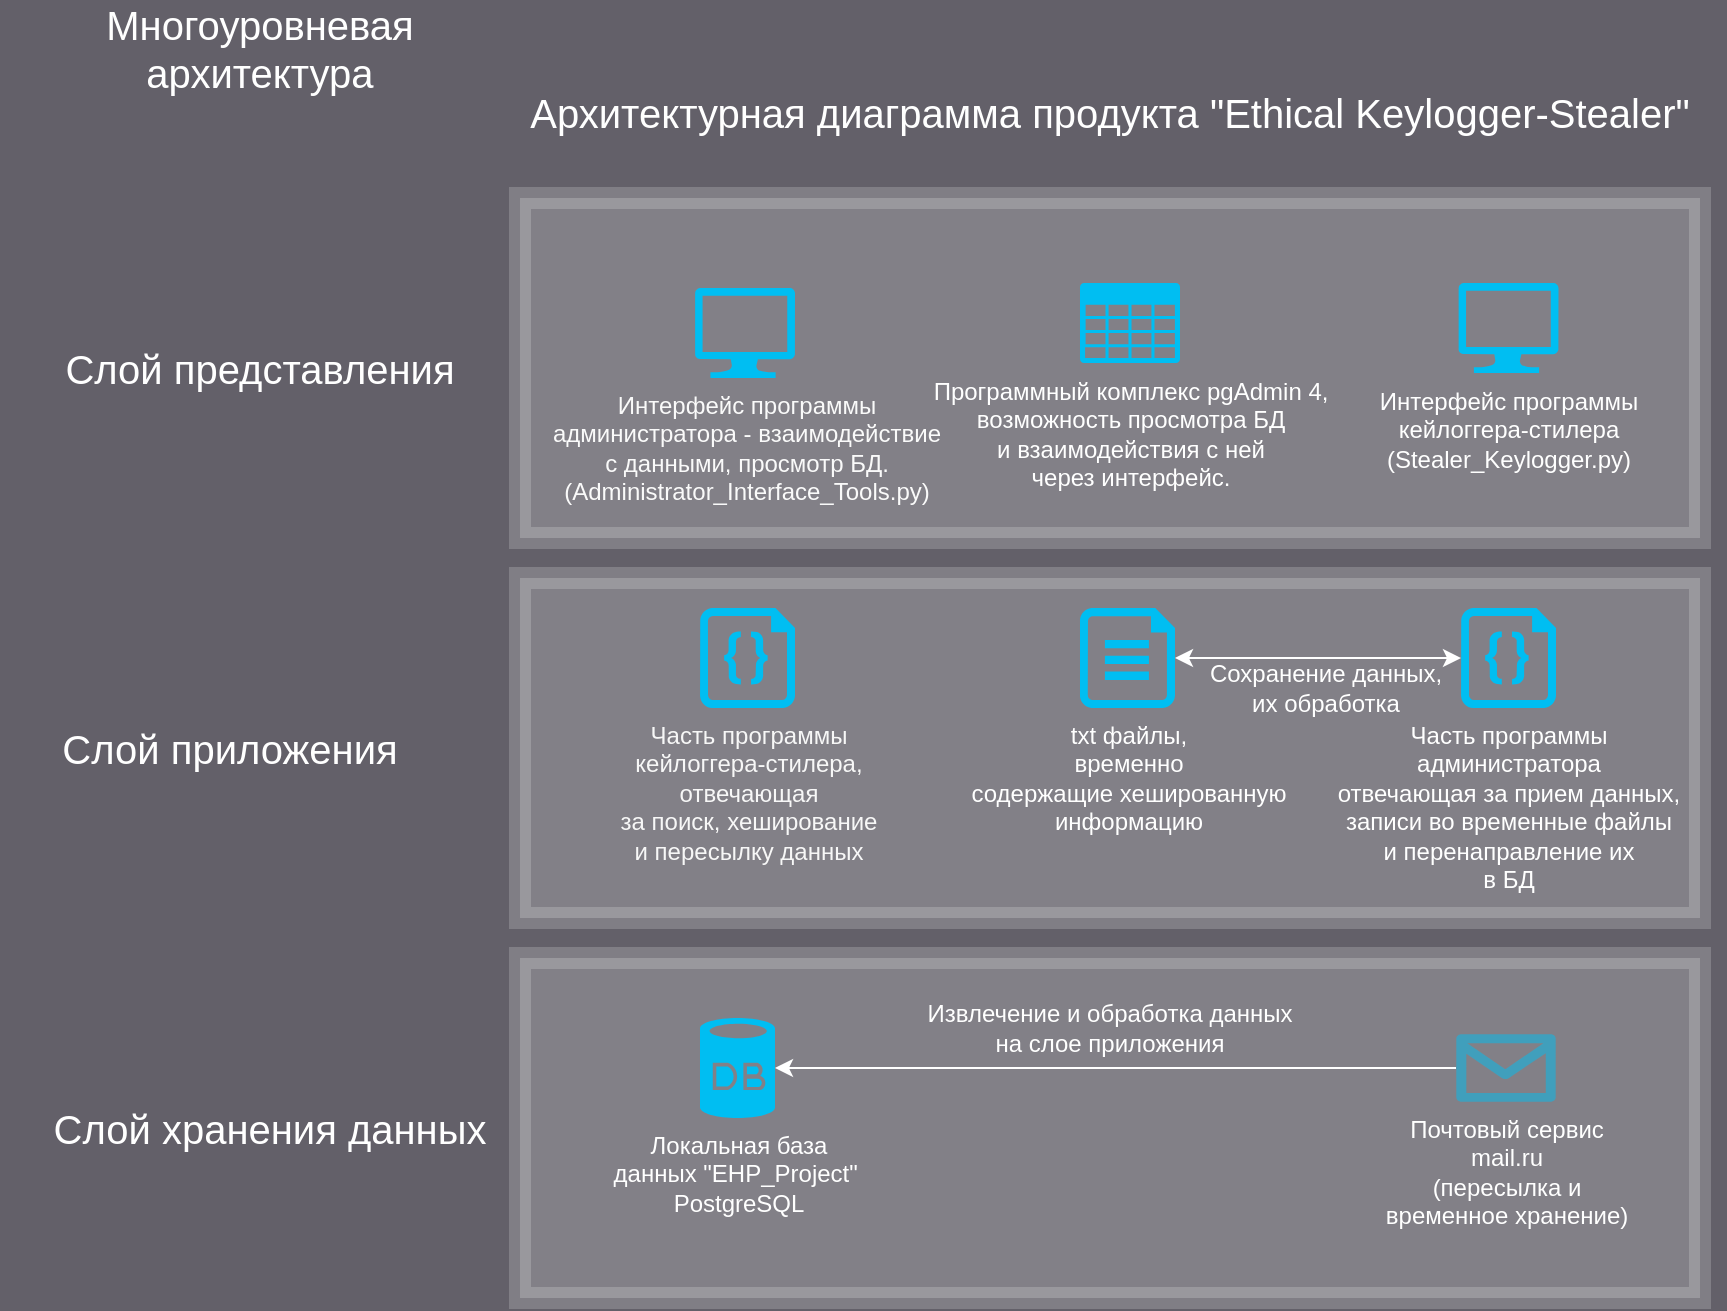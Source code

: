 <mxfile version="22.1.16" type="device">
  <diagram id="6a731a19-8d31-9384-78a2-239565b7b9f0" name="Page-1">
    <mxGraphModel dx="3527" dy="701" grid="1" gridSize="10" guides="1" tooltips="1" connect="1" arrows="1" fold="1" page="1" pageScale="1" pageWidth="2336" pageHeight="1654" background="#636069" math="0" shadow="0">
      <root>
        <mxCell id="0" />
        <mxCell id="1" parent="0" />
        <mxCell id="y2xdC5eJ9DVOGFncXR0_-2085" value="" style="rounded=0;whiteSpace=wrap;html=1;opacity=20;strokeWidth=11;strokeColor=#F2F2F2;" parent="1" vertex="1">
          <mxGeometry x="240" y="870" width="590" height="170" as="geometry" />
        </mxCell>
        <mxCell id="y2xdC5eJ9DVOGFncXR0_-2127" value="" style="rounded=0;whiteSpace=wrap;html=1;opacity=20;strokeWidth=11;strokeColor=#F2F2F2;" parent="1" vertex="1">
          <mxGeometry x="240" y="1060" width="590" height="170" as="geometry" />
        </mxCell>
        <mxCell id="y2xdC5eJ9DVOGFncXR0_-2128" value="" style="rounded=0;whiteSpace=wrap;html=1;opacity=20;strokeWidth=11;strokeColor=#F2F2F2;" parent="1" vertex="1">
          <mxGeometry x="240" y="1250" width="590" height="170" as="geometry" />
        </mxCell>
        <mxCell id="y2xdC5eJ9DVOGFncXR0_-2088" value="Слой представления" style="text;html=1;strokeColor=none;fillColor=none;align=center;verticalAlign=middle;whiteSpace=wrap;rounded=0;fontColor=#FFFFFF;fontSize=20;" parent="1" vertex="1">
          <mxGeometry x="-20" y="940" width="260" height="30" as="geometry" />
        </mxCell>
        <mxCell id="y2xdC5eJ9DVOGFncXR0_-2089" value="Слой приложения" style="text;html=1;strokeColor=none;fillColor=none;align=center;verticalAlign=middle;whiteSpace=wrap;rounded=0;fontColor=#FFFFFF;fontSize=20;" parent="1" vertex="1">
          <mxGeometry x="-10" y="1130" width="210" height="30" as="geometry" />
        </mxCell>
        <mxCell id="y2xdC5eJ9DVOGFncXR0_-2090" value="Слой хранения данных" style="text;html=1;strokeColor=none;fillColor=none;align=center;verticalAlign=middle;whiteSpace=wrap;rounded=0;fontColor=#FFFFFF;fontSize=20;" parent="1" vertex="1">
          <mxGeometry x="-20" y="1320" width="270" height="30" as="geometry" />
        </mxCell>
        <mxCell id="y2xdC5eJ9DVOGFncXR0_-2098" value="&lt;font color=&quot;#f7f7f7&quot;&gt;Часть программы &lt;br&gt;кейлоггера-стилера, &lt;br&gt;отвечающая &lt;br&gt;за поиск, хеширование&lt;br&gt;и пересылку данных&lt;/font&gt;" style="verticalLabelPosition=bottom;html=1;verticalAlign=top;align=center;strokeColor=none;fillColor=#00BEF2;shape=mxgraph.azure.code_file;pointerEvents=1;" parent="1" vertex="1">
          <mxGeometry x="330" y="1075" width="47.5" height="50" as="geometry" />
        </mxCell>
        <mxCell id="y2xdC5eJ9DVOGFncXR0_-2101" value="&lt;font color=&quot;#ffffff&quot;&gt;Часть программы&lt;br&gt;администратора&lt;br&gt;отвечающая за прием данных,&lt;br&gt;записи во временные файлы&lt;br&gt;и перенаправление их&lt;br&gt;в БД&lt;/font&gt;" style="verticalLabelPosition=bottom;html=1;verticalAlign=top;align=center;strokeColor=none;fillColor=#00BEF2;shape=mxgraph.azure.code_file;pointerEvents=1;" parent="1" vertex="1">
          <mxGeometry x="710.5" y="1075" width="47.5" height="50" as="geometry" />
        </mxCell>
        <mxCell id="y2xdC5eJ9DVOGFncXR0_-2103" value="&lt;font color=&quot;#ffffff&quot;&gt;txt файлы,&lt;br&gt;временно &lt;br&gt;содержащие хешированную&lt;br&gt;информацию&lt;/font&gt;" style="verticalLabelPosition=bottom;html=1;verticalAlign=top;align=center;strokeColor=none;fillColor=#00BEF2;shape=mxgraph.azure.file;pointerEvents=1;" parent="1" vertex="1">
          <mxGeometry x="520" y="1075" width="47.5" height="50" as="geometry" />
        </mxCell>
        <mxCell id="y2xdC5eJ9DVOGFncXR0_-2105" value="" style="endArrow=classic;startArrow=classic;html=1;rounded=0;exitX=1;exitY=0.5;exitDx=0;exitDy=0;exitPerimeter=0;entryX=0;entryY=0.5;entryDx=0;entryDy=0;entryPerimeter=0;fontColor=#FFFFFF;strokeColor=#FFFFFF;" parent="1" source="y2xdC5eJ9DVOGFncXR0_-2103" target="y2xdC5eJ9DVOGFncXR0_-2101" edge="1">
          <mxGeometry width="50" height="50" relative="1" as="geometry">
            <mxPoint x="420" y="1190" as="sourcePoint" />
            <mxPoint x="470" y="1140" as="targetPoint" />
          </mxGeometry>
        </mxCell>
        <mxCell id="y2xdC5eJ9DVOGFncXR0_-2109" value="&lt;font color=&quot;#ffffff&quot;&gt;Сохранение данных,&lt;br&gt;их обработка&lt;/font&gt;" style="text;html=1;strokeColor=none;fillColor=none;align=center;verticalAlign=middle;whiteSpace=wrap;rounded=0;" parent="1" vertex="1">
          <mxGeometry x="578" y="1105" width="130" height="20" as="geometry" />
        </mxCell>
        <mxCell id="y2xdC5eJ9DVOGFncXR0_-2110" value="Локальная база&lt;br&gt;данных &quot;EHP_Project&quot;&amp;nbsp;&lt;br&gt;PostgreSQL" style="verticalLabelPosition=bottom;html=1;verticalAlign=top;align=center;strokeColor=none;fillColor=#00BEF2;shape=mxgraph.azure.database;fontColor=#FFFFFF;" parent="1" vertex="1">
          <mxGeometry x="330" y="1280" width="37.5" height="50" as="geometry" />
        </mxCell>
        <mxCell id="y2xdC5eJ9DVOGFncXR0_-2113" value="&lt;font color=&quot;#ffffff&quot;&gt;Почтовый сервис&lt;br&gt;mail.ru&lt;br&gt;(пересылка и &lt;br&gt;временное хранение)&lt;br&gt;&lt;/font&gt;" style="verticalLabelPosition=bottom;html=1;verticalAlign=top;align=center;strokeColor=none;fillColor=#00BEF2;shape=mxgraph.azure.message;pointerEvents=1;" parent="1" vertex="1">
          <mxGeometry x="708" y="1288.12" width="50" height="33.75" as="geometry" />
        </mxCell>
        <mxCell id="y2xdC5eJ9DVOGFncXR0_-2115" value="Извлечение и обработка данных на слое приложения" style="text;html=1;strokeColor=none;fillColor=none;align=center;verticalAlign=middle;whiteSpace=wrap;rounded=0;fontColor=#FFFFFF;" parent="1" vertex="1">
          <mxGeometry x="442.01" y="1270" width="186" height="30" as="geometry" />
        </mxCell>
        <mxCell id="y2xdC5eJ9DVOGFncXR0_-2123" value="&lt;font color=&quot;#ffffff&quot; style=&quot;font-size: 12px;&quot;&gt;Программный комплекс pgAdmin 4,&lt;br&gt;возможность просмотра БД&lt;br&gt;и взаимодействия с ней&lt;br&gt;через интерфейс.&lt;br&gt;&lt;/font&gt;" style="verticalLabelPosition=bottom;html=1;verticalAlign=top;align=center;strokeColor=none;fillColor=#00BEF2;shape=mxgraph.azure.storage;pointerEvents=1;" parent="1" vertex="1">
          <mxGeometry x="520" y="912.5" width="50" height="40" as="geometry" />
        </mxCell>
        <mxCell id="y2xdC5eJ9DVOGFncXR0_-2125" value="&lt;font color=&quot;#fafafa&quot;&gt;Интерфейс программы&lt;br style=&quot;border-color: var(--border-color);&quot;&gt;администратора - взаимодействие &lt;br&gt;с данными, просмотр БД.&lt;br style=&quot;border-color: var(--border-color);&quot;&gt;(Administrator_Interface_Tools.py)&lt;/font&gt;" style="verticalLabelPosition=bottom;html=1;verticalAlign=top;align=center;strokeColor=none;fillColor=#00BEF2;shape=mxgraph.azure.computer;pointerEvents=1;" parent="1" vertex="1">
          <mxGeometry x="327.5" y="915" width="50" height="45" as="geometry" />
        </mxCell>
        <mxCell id="y2xdC5eJ9DVOGFncXR0_-2126" value="&lt;font color=&quot;#ffffff&quot;&gt;Интерфейс программы&lt;br style=&quot;border-color: var(--border-color);&quot;&gt;кейлоггера-стилера&lt;br style=&quot;border-color: var(--border-color);&quot;&gt;(Stealer_Keylogger.py)&lt;/font&gt;" style="verticalLabelPosition=bottom;html=1;verticalAlign=top;align=center;strokeColor=none;fillColor=#00BEF2;shape=mxgraph.azure.computer;pointerEvents=1;" parent="1" vertex="1">
          <mxGeometry x="709.25" y="912.5" width="50" height="45" as="geometry" />
        </mxCell>
        <mxCell id="y2xdC5eJ9DVOGFncXR0_-2129" style="edgeStyle=orthogonalEdgeStyle;rounded=0;orthogonalLoop=1;jettySize=auto;html=1;exitX=0;exitY=0.5;exitDx=0;exitDy=0;exitPerimeter=0;entryX=1;entryY=0.5;entryDx=0;entryDy=0;entryPerimeter=0;strokeColor=#FFFFFF;" parent="1" source="y2xdC5eJ9DVOGFncXR0_-2113" target="y2xdC5eJ9DVOGFncXR0_-2110" edge="1">
          <mxGeometry relative="1" as="geometry" />
        </mxCell>
        <mxCell id="pdSKcHvt9s82ujp51HvI-1" value="Архитектурная диаграмма продукта &quot;Ethical Keylogger-Stealer&quot;" style="text;html=1;strokeColor=none;fillColor=none;align=center;verticalAlign=middle;whiteSpace=wrap;rounded=0;fontColor=#FFFFFF;fontSize=20;" vertex="1" parent="1">
          <mxGeometry x="227.87" y="812" width="614.25" height="30" as="geometry" />
        </mxCell>
        <mxCell id="pdSKcHvt9s82ujp51HvI-2" value="Многоуровневая архитектура" style="text;html=1;strokeColor=none;fillColor=none;align=center;verticalAlign=middle;whiteSpace=wrap;rounded=0;fontColor=#FFFFFF;fontSize=20;" vertex="1" parent="1">
          <mxGeometry x="-20" y="780" width="260" height="30" as="geometry" />
        </mxCell>
      </root>
    </mxGraphModel>
  </diagram>
</mxfile>
